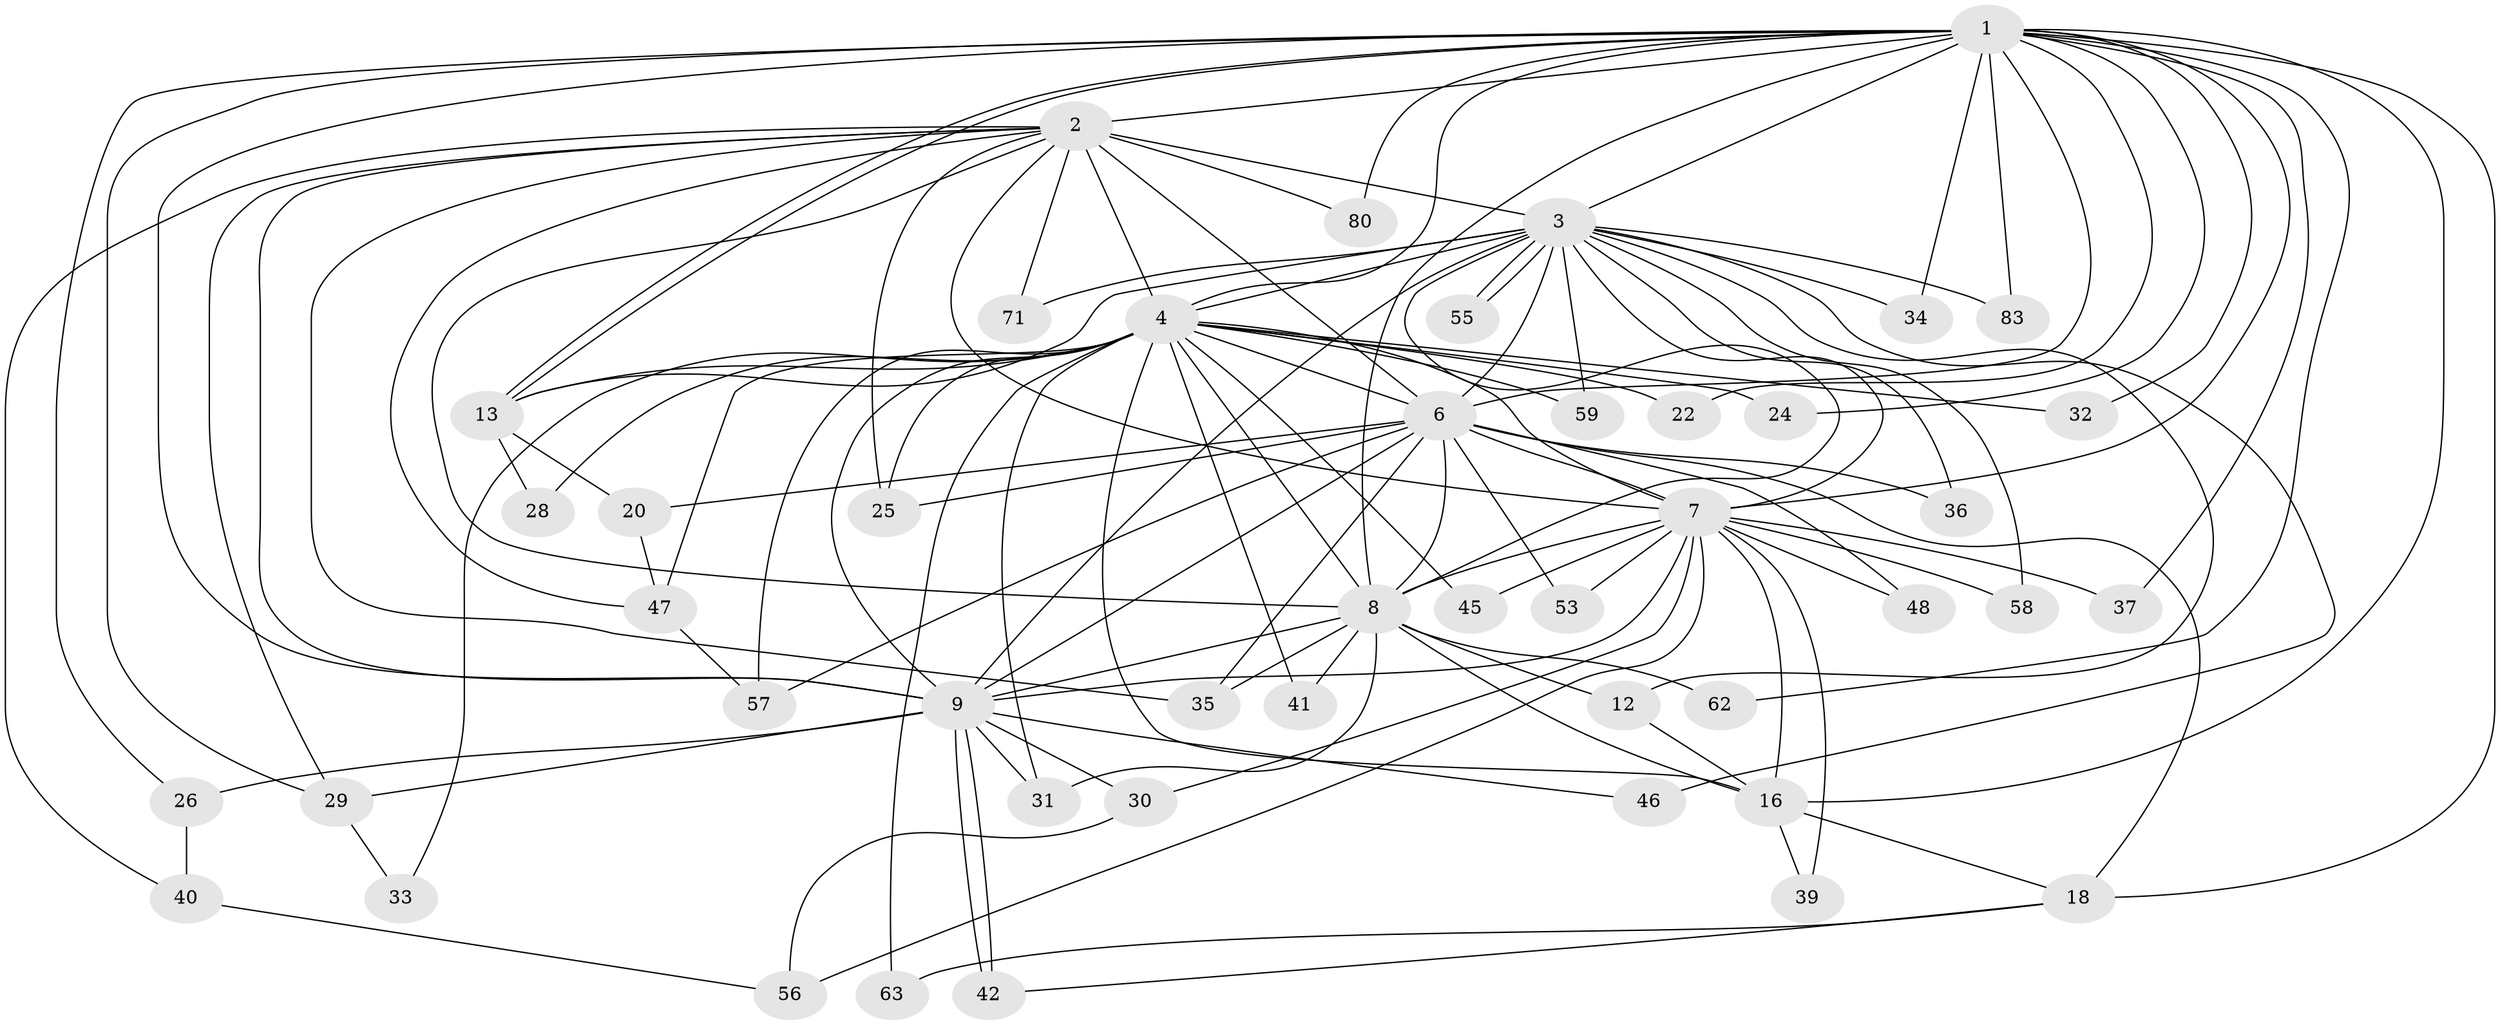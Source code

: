 // original degree distribution, {28: 0.010752688172043012, 20: 0.010752688172043012, 24: 0.010752688172043012, 21: 0.021505376344086023, 27: 0.010752688172043012, 16: 0.010752688172043012, 18: 0.010752688172043012, 17: 0.010752688172043012, 15: 0.010752688172043012, 5: 0.010752688172043012, 3: 0.22580645161290322, 6: 0.021505376344086023, 9: 0.010752688172043012, 2: 0.5698924731182796, 4: 0.053763440860215055}
// Generated by graph-tools (version 1.1) at 2025/17/03/04/25 18:17:50]
// undirected, 46 vertices, 118 edges
graph export_dot {
graph [start="1"]
  node [color=gray90,style=filled];
  1;
  2;
  3;
  4 [super="+69+75+61+27+5+54"];
  6 [super="+66+89+11+14+10+23"];
  7 [super="+64+70"];
  8 [super="+90+60"];
  9;
  12;
  13 [super="+44"];
  16 [super="+21+88+74+38"];
  18;
  20;
  22;
  24;
  25 [super="+50"];
  26;
  28;
  29 [super="+93"];
  30 [super="+72"];
  31;
  32;
  33;
  34;
  35;
  36;
  37;
  39;
  40;
  41;
  42 [super="+68"];
  45;
  46;
  47 [super="+51"];
  48;
  53;
  55;
  56;
  57;
  58 [super="+67"];
  59;
  62;
  63;
  71;
  80;
  83;
  1 -- 2;
  1 -- 3;
  1 -- 4 [weight=4];
  1 -- 6 [weight=3];
  1 -- 7 [weight=2];
  1 -- 8;
  1 -- 9;
  1 -- 13;
  1 -- 13;
  1 -- 16 [weight=2];
  1 -- 18;
  1 -- 22;
  1 -- 24;
  1 -- 26;
  1 -- 32;
  1 -- 34;
  1 -- 37;
  1 -- 62;
  1 -- 80;
  1 -- 83;
  1 -- 29;
  2 -- 3;
  2 -- 4 [weight=4];
  2 -- 6 [weight=3];
  2 -- 7 [weight=2];
  2 -- 8;
  2 -- 9;
  2 -- 29;
  2 -- 35;
  2 -- 40;
  2 -- 47;
  2 -- 71;
  2 -- 80;
  2 -- 25;
  3 -- 4 [weight=5];
  3 -- 6 [weight=2];
  3 -- 7 [weight=2];
  3 -- 8;
  3 -- 9;
  3 -- 12;
  3 -- 34;
  3 -- 36;
  3 -- 46;
  3 -- 55;
  3 -- 55;
  3 -- 58;
  3 -- 59;
  3 -- 71;
  3 -- 83;
  3 -- 13;
  4 -- 6 [weight=11];
  4 -- 7 [weight=2];
  4 -- 8 [weight=4];
  4 -- 9 [weight=3];
  4 -- 22;
  4 -- 24;
  4 -- 28 [weight=2];
  4 -- 33;
  4 -- 47;
  4 -- 13;
  4 -- 16 [weight=2];
  4 -- 25;
  4 -- 31;
  4 -- 32;
  4 -- 41;
  4 -- 45;
  4 -- 57;
  4 -- 59;
  4 -- 63;
  6 -- 7 [weight=3];
  6 -- 8 [weight=3];
  6 -- 9 [weight=2];
  6 -- 25 [weight=2];
  6 -- 48;
  6 -- 18 [weight=2];
  6 -- 53;
  6 -- 35;
  6 -- 36;
  6 -- 20;
  6 -- 57;
  7 -- 8;
  7 -- 9;
  7 -- 30;
  7 -- 37;
  7 -- 39;
  7 -- 45;
  7 -- 48;
  7 -- 53;
  7 -- 56;
  7 -- 58;
  7 -- 16;
  8 -- 9;
  8 -- 12;
  8 -- 31;
  8 -- 41;
  8 -- 62;
  8 -- 16;
  8 -- 35;
  9 -- 26;
  9 -- 29;
  9 -- 30;
  9 -- 31;
  9 -- 42;
  9 -- 42;
  9 -- 46;
  12 -- 16;
  13 -- 20;
  13 -- 28;
  16 -- 18;
  16 -- 39;
  18 -- 63;
  18 -- 42;
  20 -- 47;
  26 -- 40;
  29 -- 33;
  30 -- 56;
  40 -- 56;
  47 -- 57;
}
